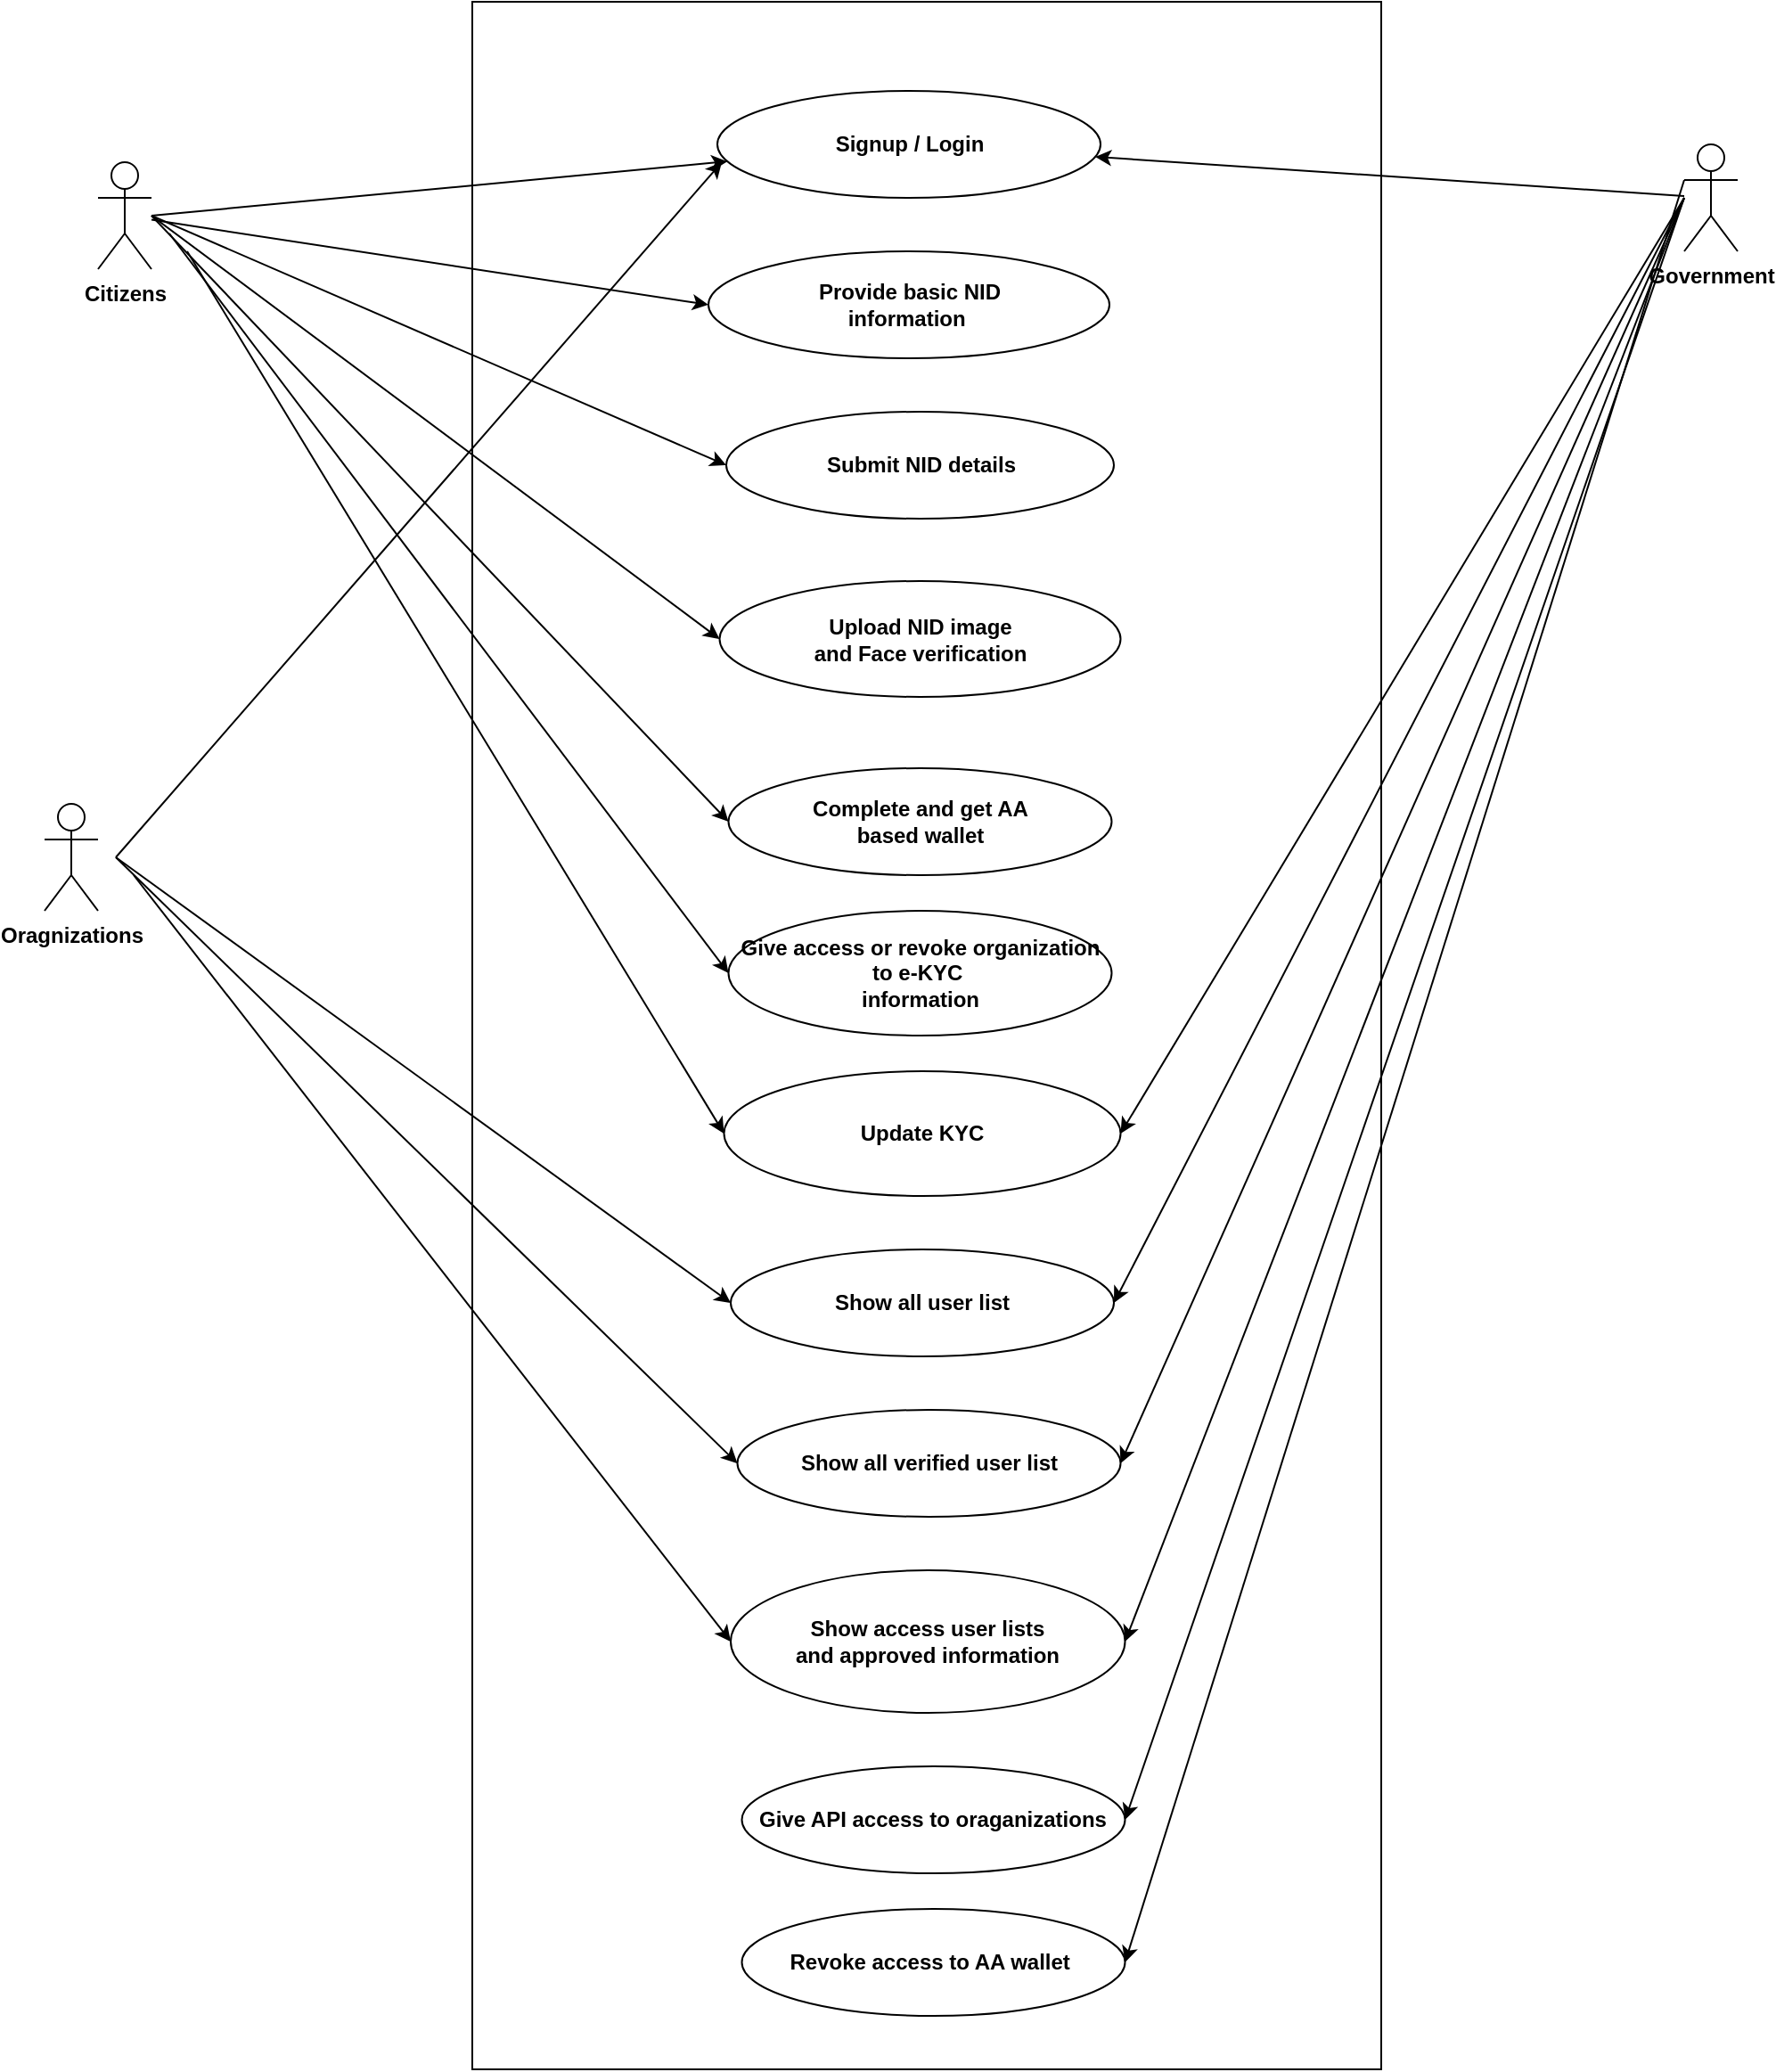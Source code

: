 <mxfile version="24.4.7" type="device">
  <diagram name="Page-1" id="H7KVvtE7reFBv78hRx6q">
    <mxGraphModel dx="3652" dy="1570" grid="1" gridSize="10" guides="1" tooltips="1" connect="1" arrows="1" fold="1" page="0" pageScale="1" pageWidth="1100" pageHeight="850" math="0" shadow="0">
      <root>
        <mxCell id="0" />
        <mxCell id="1" parent="0" />
        <mxCell id="Hl4egoBuE78TTmcoovpe-1" value="" style="rounded=0;whiteSpace=wrap;html=1;" vertex="1" parent="1">
          <mxGeometry x="220" y="150" width="510" height="1160" as="geometry" />
        </mxCell>
        <mxCell id="Hl4egoBuE78TTmcoovpe-3" value="Signup / Login" style="ellipse;whiteSpace=wrap;html=1;fontStyle=1" vertex="1" parent="1">
          <mxGeometry x="357.5" y="200" width="215" height="60" as="geometry" />
        </mxCell>
        <mxCell id="Hl4egoBuE78TTmcoovpe-4" value="Provide basic NID&lt;div&gt;information&amp;nbsp;&lt;/div&gt;" style="ellipse;whiteSpace=wrap;html=1;fontStyle=1" vertex="1" parent="1">
          <mxGeometry x="352.5" y="290" width="225" height="60" as="geometry" />
        </mxCell>
        <mxCell id="Hl4egoBuE78TTmcoovpe-5" value="Submit NID details" style="ellipse;whiteSpace=wrap;html=1;fontStyle=1" vertex="1" parent="1">
          <mxGeometry x="362.5" y="380" width="217.5" height="60" as="geometry" />
        </mxCell>
        <mxCell id="Hl4egoBuE78TTmcoovpe-6" value="Citizens" style="shape=umlActor;verticalLabelPosition=bottom;verticalAlign=top;html=1;outlineConnect=0;fontStyle=1" vertex="1" parent="1">
          <mxGeometry x="10" y="240" width="30" height="60" as="geometry" />
        </mxCell>
        <mxCell id="Hl4egoBuE78TTmcoovpe-7" value="Oragnizations" style="shape=umlActor;verticalLabelPosition=bottom;verticalAlign=top;html=1;outlineConnect=0;fontStyle=1" vertex="1" parent="1">
          <mxGeometry x="-20" y="600" width="30" height="60" as="geometry" />
        </mxCell>
        <mxCell id="Hl4egoBuE78TTmcoovpe-10" value="Government" style="shape=umlActor;verticalLabelPosition=bottom;verticalAlign=top;html=1;outlineConnect=0;fontStyle=1" vertex="1" parent="1">
          <mxGeometry x="900" y="230" width="30" height="60" as="geometry" />
        </mxCell>
        <mxCell id="Hl4egoBuE78TTmcoovpe-11" value="Upload NID image&lt;div&gt;and Face verification&lt;/div&gt;" style="ellipse;whiteSpace=wrap;html=1;fontStyle=1" vertex="1" parent="1">
          <mxGeometry x="358.75" y="475" width="225" height="65" as="geometry" />
        </mxCell>
        <mxCell id="Hl4egoBuE78TTmcoovpe-12" value="Complete and get AA&lt;div&gt;based wallet&lt;/div&gt;" style="ellipse;whiteSpace=wrap;html=1;fontStyle=1" vertex="1" parent="1">
          <mxGeometry x="363.75" y="580" width="215" height="60" as="geometry" />
        </mxCell>
        <mxCell id="Hl4egoBuE78TTmcoovpe-13" value="Give access or revoke organization to e-KYC&amp;nbsp;&lt;div&gt;information&lt;/div&gt;" style="ellipse;whiteSpace=wrap;html=1;fontStyle=1" vertex="1" parent="1">
          <mxGeometry x="363.75" y="660" width="215" height="70" as="geometry" />
        </mxCell>
        <mxCell id="Hl4egoBuE78TTmcoovpe-14" value="Update KYC" style="ellipse;whiteSpace=wrap;html=1;fontStyle=1" vertex="1" parent="1">
          <mxGeometry x="361.25" y="750" width="222.5" height="70" as="geometry" />
        </mxCell>
        <mxCell id="Hl4egoBuE78TTmcoovpe-15" value="Show all user list" style="ellipse;whiteSpace=wrap;html=1;fontStyle=1" vertex="1" parent="1">
          <mxGeometry x="365" y="850" width="215" height="60" as="geometry" />
        </mxCell>
        <mxCell id="Hl4egoBuE78TTmcoovpe-16" value="Show all verified user list" style="ellipse;whiteSpace=wrap;html=1;fontStyle=1" vertex="1" parent="1">
          <mxGeometry x="368.75" y="940" width="215" height="60" as="geometry" />
        </mxCell>
        <mxCell id="Hl4egoBuE78TTmcoovpe-17" value="Show access user lists&lt;div&gt;and approved information&lt;/div&gt;" style="ellipse;whiteSpace=wrap;html=1;fontStyle=1" vertex="1" parent="1">
          <mxGeometry x="365" y="1030" width="221.25" height="80" as="geometry" />
        </mxCell>
        <mxCell id="Hl4egoBuE78TTmcoovpe-19" value="" style="endArrow=classic;html=1;rounded=0;entryX=0;entryY=0.5;entryDx=0;entryDy=0;" edge="1" parent="1" source="Hl4egoBuE78TTmcoovpe-6" target="Hl4egoBuE78TTmcoovpe-4">
          <mxGeometry width="50" height="50" relative="1" as="geometry">
            <mxPoint x="190" y="270" as="sourcePoint" />
            <mxPoint x="240" y="220" as="targetPoint" />
          </mxGeometry>
        </mxCell>
        <mxCell id="Hl4egoBuE78TTmcoovpe-20" value="" style="endArrow=classic;html=1;rounded=0;" edge="1" parent="1" target="Hl4egoBuE78TTmcoovpe-3">
          <mxGeometry width="50" height="50" relative="1" as="geometry">
            <mxPoint x="40" y="270" as="sourcePoint" />
            <mxPoint x="240" y="220" as="targetPoint" />
          </mxGeometry>
        </mxCell>
        <mxCell id="Hl4egoBuE78TTmcoovpe-21" value="" style="endArrow=classic;html=1;rounded=0;entryX=0;entryY=0.5;entryDx=0;entryDy=0;" edge="1" parent="1" target="Hl4egoBuE78TTmcoovpe-5">
          <mxGeometry width="50" height="50" relative="1" as="geometry">
            <mxPoint x="40" y="270" as="sourcePoint" />
            <mxPoint x="362" y="330" as="targetPoint" />
          </mxGeometry>
        </mxCell>
        <mxCell id="Hl4egoBuE78TTmcoovpe-22" value="" style="endArrow=classic;html=1;rounded=0;entryX=0;entryY=0.5;entryDx=0;entryDy=0;" edge="1" parent="1" target="Hl4egoBuE78TTmcoovpe-11">
          <mxGeometry width="50" height="50" relative="1" as="geometry">
            <mxPoint x="40" y="270" as="sourcePoint" />
            <mxPoint x="372" y="420" as="targetPoint" />
          </mxGeometry>
        </mxCell>
        <mxCell id="Hl4egoBuE78TTmcoovpe-23" value="" style="endArrow=classic;html=1;rounded=0;entryX=0;entryY=0.5;entryDx=0;entryDy=0;" edge="1" parent="1" target="Hl4egoBuE78TTmcoovpe-12">
          <mxGeometry width="50" height="50" relative="1" as="geometry">
            <mxPoint x="40" y="270" as="sourcePoint" />
            <mxPoint x="369" y="518" as="targetPoint" />
          </mxGeometry>
        </mxCell>
        <mxCell id="Hl4egoBuE78TTmcoovpe-24" value="" style="endArrow=classic;html=1;rounded=0;entryX=0;entryY=0.5;entryDx=0;entryDy=0;" edge="1" parent="1" target="Hl4egoBuE78TTmcoovpe-13">
          <mxGeometry width="50" height="50" relative="1" as="geometry">
            <mxPoint x="50" y="280" as="sourcePoint" />
            <mxPoint x="374" y="620" as="targetPoint" />
          </mxGeometry>
        </mxCell>
        <mxCell id="Hl4egoBuE78TTmcoovpe-26" value="" style="endArrow=classic;html=1;rounded=0;entryX=0;entryY=0.5;entryDx=0;entryDy=0;" edge="1" parent="1" target="Hl4egoBuE78TTmcoovpe-14">
          <mxGeometry width="50" height="50" relative="1" as="geometry">
            <mxPoint x="60" y="290" as="sourcePoint" />
            <mxPoint x="374" y="705" as="targetPoint" />
          </mxGeometry>
        </mxCell>
        <mxCell id="Hl4egoBuE78TTmcoovpe-27" value="" style="endArrow=classic;html=1;rounded=0;entryX=0;entryY=0.5;entryDx=0;entryDy=0;" edge="1" parent="1" target="Hl4egoBuE78TTmcoovpe-15">
          <mxGeometry width="50" height="50" relative="1" as="geometry">
            <mxPoint x="20" y="630" as="sourcePoint" />
            <mxPoint x="200" y="630" as="targetPoint" />
          </mxGeometry>
        </mxCell>
        <mxCell id="Hl4egoBuE78TTmcoovpe-28" value="" style="endArrow=classic;html=1;rounded=0;entryX=0;entryY=0.5;entryDx=0;entryDy=0;" edge="1" parent="1">
          <mxGeometry width="50" height="50" relative="1" as="geometry">
            <mxPoint x="20" y="630" as="sourcePoint" />
            <mxPoint x="368.75" y="970" as="targetPoint" />
          </mxGeometry>
        </mxCell>
        <mxCell id="Hl4egoBuE78TTmcoovpe-29" value="" style="endArrow=classic;html=1;rounded=0;entryX=0;entryY=0.5;entryDx=0;entryDy=0;" edge="1" parent="1" target="Hl4egoBuE78TTmcoovpe-17">
          <mxGeometry width="50" height="50" relative="1" as="geometry">
            <mxPoint x="30" y="640" as="sourcePoint" />
            <mxPoint x="378.75" y="980" as="targetPoint" />
          </mxGeometry>
        </mxCell>
        <mxCell id="Hl4egoBuE78TTmcoovpe-30" value="" style="endArrow=classic;html=1;rounded=0;" edge="1" parent="1">
          <mxGeometry width="50" height="50" relative="1" as="geometry">
            <mxPoint x="20" y="630" as="sourcePoint" />
            <mxPoint x="360" y="240" as="targetPoint" />
          </mxGeometry>
        </mxCell>
        <mxCell id="Hl4egoBuE78TTmcoovpe-31" value="" style="endArrow=classic;html=1;rounded=0;" edge="1" parent="1" source="Hl4egoBuE78TTmcoovpe-10" target="Hl4egoBuE78TTmcoovpe-3">
          <mxGeometry width="50" height="50" relative="1" as="geometry">
            <mxPoint x="610" y="680" as="sourcePoint" />
            <mxPoint x="660" y="630" as="targetPoint" />
          </mxGeometry>
        </mxCell>
        <mxCell id="Hl4egoBuE78TTmcoovpe-32" value="" style="endArrow=classic;html=1;rounded=0;entryX=1;entryY=0.5;entryDx=0;entryDy=0;" edge="1" parent="1" target="Hl4egoBuE78TTmcoovpe-15">
          <mxGeometry width="50" height="50" relative="1" as="geometry">
            <mxPoint x="900" y="260" as="sourcePoint" />
            <mxPoint x="660" y="630" as="targetPoint" />
          </mxGeometry>
        </mxCell>
        <mxCell id="Hl4egoBuE78TTmcoovpe-33" value="" style="endArrow=classic;html=1;rounded=0;entryX=1;entryY=0.5;entryDx=0;entryDy=0;" edge="1" parent="1" target="Hl4egoBuE78TTmcoovpe-16">
          <mxGeometry width="50" height="50" relative="1" as="geometry">
            <mxPoint x="900" y="260" as="sourcePoint" />
            <mxPoint x="660" y="630" as="targetPoint" />
          </mxGeometry>
        </mxCell>
        <mxCell id="Hl4egoBuE78TTmcoovpe-34" value="" style="endArrow=classic;html=1;rounded=0;entryX=1;entryY=0.5;entryDx=0;entryDy=0;" edge="1" parent="1" target="Hl4egoBuE78TTmcoovpe-17">
          <mxGeometry width="50" height="50" relative="1" as="geometry">
            <mxPoint x="900" y="260" as="sourcePoint" />
            <mxPoint x="660" y="630" as="targetPoint" />
          </mxGeometry>
        </mxCell>
        <mxCell id="Hl4egoBuE78TTmcoovpe-35" value="Give API access to oraganizations" style="ellipse;whiteSpace=wrap;html=1;fontStyle=1" vertex="1" parent="1">
          <mxGeometry x="371.25" y="1140" width="215" height="60" as="geometry" />
        </mxCell>
        <mxCell id="Hl4egoBuE78TTmcoovpe-37" value="" style="endArrow=classic;html=1;rounded=0;entryX=1;entryY=0.5;entryDx=0;entryDy=0;" edge="1" parent="1" target="Hl4egoBuE78TTmcoovpe-35">
          <mxGeometry width="50" height="50" relative="1" as="geometry">
            <mxPoint x="900" y="260" as="sourcePoint" />
            <mxPoint x="660" y="880" as="targetPoint" />
          </mxGeometry>
        </mxCell>
        <mxCell id="Hl4egoBuE78TTmcoovpe-38" value="" style="endArrow=classic;html=1;rounded=0;entryX=1;entryY=0.5;entryDx=0;entryDy=0;" edge="1" parent="1" target="Hl4egoBuE78TTmcoovpe-14">
          <mxGeometry width="50" height="50" relative="1" as="geometry">
            <mxPoint x="900" y="260" as="sourcePoint" />
            <mxPoint x="600" y="410" as="targetPoint" />
          </mxGeometry>
        </mxCell>
        <mxCell id="Hl4egoBuE78TTmcoovpe-39" value="Revoke access to AA wallet&amp;nbsp;" style="ellipse;whiteSpace=wrap;html=1;fontStyle=1" vertex="1" parent="1">
          <mxGeometry x="371.25" y="1220" width="215" height="60" as="geometry" />
        </mxCell>
        <mxCell id="Hl4egoBuE78TTmcoovpe-40" value="" style="endArrow=classic;html=1;rounded=0;entryX=1;entryY=0.5;entryDx=0;entryDy=0;exitX=0;exitY=0.333;exitDx=0;exitDy=0;exitPerimeter=0;" edge="1" parent="1" source="Hl4egoBuE78TTmcoovpe-10" target="Hl4egoBuE78TTmcoovpe-39">
          <mxGeometry width="50" height="50" relative="1" as="geometry">
            <mxPoint x="290" y="770" as="sourcePoint" />
            <mxPoint x="340" y="720" as="targetPoint" />
          </mxGeometry>
        </mxCell>
      </root>
    </mxGraphModel>
  </diagram>
</mxfile>
